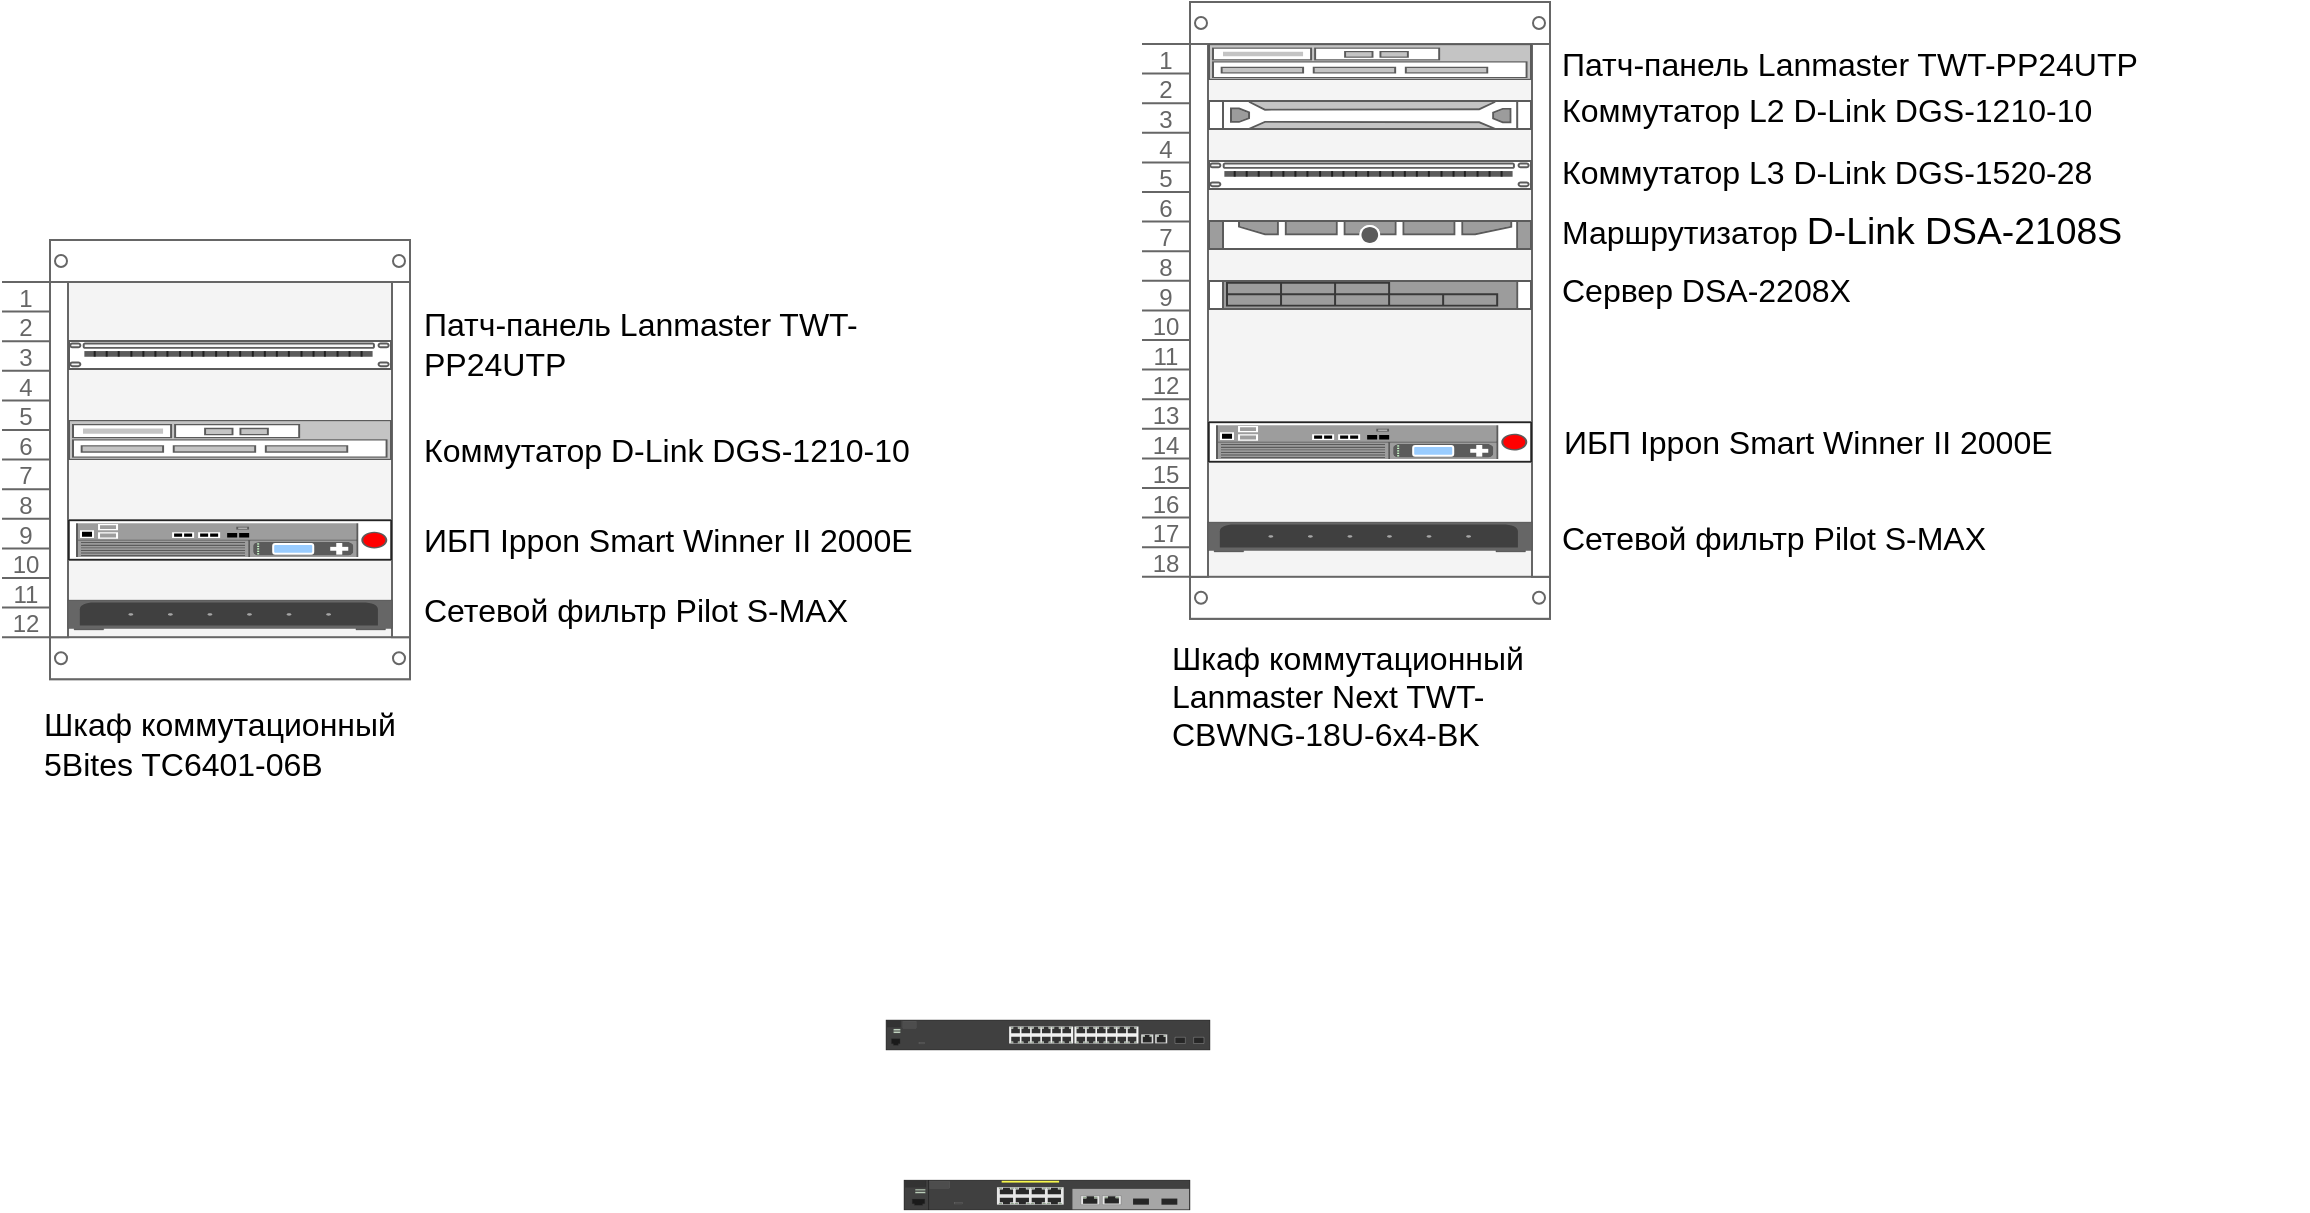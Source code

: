 <mxfile version="24.7.17">
  <diagram name="Страница — 1" id="NJzaKzcTYLXWLCSRMIJb">
    <mxGraphModel dx="1877" dy="1807" grid="1" gridSize="10" guides="1" tooltips="1" connect="1" arrows="1" fold="1" page="1" pageScale="1" pageWidth="827" pageHeight="1169" math="0" shadow="0">
      <root>
        <mxCell id="0" />
        <mxCell id="1" parent="0" />
        <mxCell id="mgKbfFrKjq5zTAM-VCFG-1" value="" style="strokeColor=#666666;html=1;verticalLabelPosition=bottom;labelBackgroundColor=#ffffff;verticalAlign=top;outlineConnect=0;shadow=0;dashed=0;shape=mxgraph.rackGeneral.rackCabinet3;fillColor2=#f4f4f4;container=1;collapsible=0;childLayout=rack;allowGaps=1;marginLeft=33;marginRight=9;marginTop=21;marginBottom=22;textColor=#666666;numDisp=ascend;" parent="1" vertex="1">
          <mxGeometry x="-520" y="-300" width="204" height="219" as="geometry" />
        </mxCell>
        <mxCell id="mgKbfFrKjq5zTAM-VCFG-13" value="" style="strokeColor=#666666;html=1;labelPosition=right;align=left;spacingLeft=15;shadow=0;dashed=0;outlineConnect=0;shape=mxgraph.rack.general.cat5e_rack_mount_patch_panel_24_ports;" parent="mgKbfFrKjq5zTAM-VCFG-1" vertex="1">
          <mxGeometry x="33" y="50" width="162" height="15" as="geometry" />
        </mxCell>
        <mxCell id="mgKbfFrKjq5zTAM-VCFG-12" value="" style="strokeColor=#666666;html=1;labelPosition=right;align=left;spacingLeft=15;shadow=0;dashed=0;outlineConnect=0;shape=mxgraph.rack.general.switches_1;" parent="mgKbfFrKjq5zTAM-VCFG-1" vertex="1">
          <mxGeometry x="33" y="90" width="162" height="20" as="geometry" />
        </mxCell>
        <mxCell id="mgKbfFrKjq5zTAM-VCFG-14" value="" style="strokeColor=#666666;html=1;labelPosition=right;align=left;spacingLeft=15;shadow=0;dashed=0;outlineConnect=0;shape=mxgraph.rack.f5.firepass_4100;" parent="mgKbfFrKjq5zTAM-VCFG-1" vertex="1">
          <mxGeometry x="33" y="140" width="162" height="20" as="geometry" />
        </mxCell>
        <mxCell id="mgKbfFrKjq5zTAM-VCFG-15" value="" style="html=1;verticalLabelPosition=bottom;verticalAlign=top;outlineConnect=0;shadow=0;dashed=0;shape=mxgraph.rack.hpe_aruba.gateways_controllers.aruba_9004_4_port_gbe_gateway_front;" parent="mgKbfFrKjq5zTAM-VCFG-1" vertex="1">
          <mxGeometry x="33" y="180" width="162" height="15" as="geometry" />
        </mxCell>
        <mxCell id="mgKbfFrKjq5zTAM-VCFG-8" value="" style="html=1;verticalLabelPosition=bottom;verticalAlign=top;outlineConnect=0;shadow=0;dashed=0;shape=mxgraph.rack.hpe_aruba.switches.j9774a_2530_8g_poeplus_front;" parent="1" vertex="1">
          <mxGeometry x="-69" y="170" width="143" height="15" as="geometry" />
        </mxCell>
        <mxCell id="mgKbfFrKjq5zTAM-VCFG-7" value="" style="html=1;verticalLabelPosition=bottom;verticalAlign=top;outlineConnect=0;shadow=0;dashed=0;shape=mxgraph.rack.hpe_aruba.switches.j9782a_2530_24_front;" parent="1" vertex="1">
          <mxGeometry x="-78" y="90" width="162" height="15" as="geometry" />
        </mxCell>
        <mxCell id="mgKbfFrKjq5zTAM-VCFG-24" value="&lt;font face=&quot;Helvetica&quot;&gt;&lt;span style=&quot;font-size: 12pt;&quot;&gt;Патч&lt;/span&gt;&lt;span style=&quot;font-size:12.0pt;&lt;br/&gt;font-family:&amp;quot;Times New Roman&amp;quot;,serif;mso-fareast-font-family:&amp;quot;Times New Roman&amp;quot;;&lt;br/&gt;mso-ansi-language:EN-US;mso-fareast-language:RU;mso-bidi-language:AR-SA&quot; lang=&quot;EN-US&quot;&gt;-&lt;/span&gt;&lt;span style=&quot;font-size: 12pt;&quot;&gt;панель&lt;/span&gt;&lt;span style=&quot;font-size: 12pt;&quot; lang=&quot;EN-US&quot;&gt; Lanmaster TWT-PP24UTP&amp;nbsp;&lt;/span&gt;&lt;/font&gt;" style="text;strokeColor=none;fillColor=none;align=left;verticalAlign=middle;spacingLeft=4;spacingRight=4;overflow=hidden;points=[[0,0.5],[1,0.5]];portConstraint=eastwest;rotatable=0;whiteSpace=wrap;html=1;" parent="1" vertex="1">
          <mxGeometry x="-315" y="-270" width="266" height="43" as="geometry" />
        </mxCell>
        <mxCell id="mgKbfFrKjq5zTAM-VCFG-25" value="&lt;font face=&quot;Helvetica&quot; style=&quot;font-size: 16px;&quot;&gt;Коммутатор&amp;nbsp;D-Link DGS-1210-10&amp;nbsp;&lt;/font&gt;" style="text;strokeColor=none;fillColor=none;align=left;verticalAlign=middle;spacingLeft=4;spacingRight=4;overflow=hidden;points=[[0,0.5],[1,0.5]];portConstraint=eastwest;rotatable=0;whiteSpace=wrap;html=1;" parent="1" vertex="1">
          <mxGeometry x="-315" y="-210" width="261" height="30" as="geometry" />
        </mxCell>
        <mxCell id="mgKbfFrKjq5zTAM-VCFG-26" value="&lt;span style=&quot;font-size: 16px;&quot;&gt;&lt;font face=&quot;Helvetica&quot; style=&quot;font-size: 16px;&quot;&gt;ИБП Ippon Smart Winner II 2000E&lt;/font&gt;&lt;/span&gt;" style="text;strokeColor=none;fillColor=none;align=left;verticalAlign=middle;spacingLeft=4;spacingRight=4;overflow=hidden;points=[[0,0.5],[1,0.5]];portConstraint=eastwest;rotatable=0;whiteSpace=wrap;html=1;" parent="1" vertex="1">
          <mxGeometry x="-315" y="-165.5" width="266" height="30" as="geometry" />
        </mxCell>
        <mxCell id="mgKbfFrKjq5zTAM-VCFG-27" value="&lt;font face=&quot;Helvetica&quot; style=&quot;font-size: 16px;&quot;&gt;Сетевой фильтр &lt;span style=&quot;&quot; lang=&quot;EN-US&quot;&gt;Pilot&lt;/span&gt;&lt;span style=&quot;&quot; lang=&quot;EN-US&quot;&gt; &lt;/span&gt;&lt;span style=&quot;&quot; lang=&quot;EN-US&quot;&gt;S&lt;/span&gt;-&lt;span style=&quot;&quot; lang=&quot;EN-US&quot;&gt;MAX&lt;/span&gt;&lt;/font&gt;&lt;span style=&quot;font-size:14.0pt;&lt;br/&gt;font-family:&amp;quot;Times New Roman&amp;quot;,serif;mso-fareast-font-family:&amp;quot;Times New Roman&amp;quot;;&lt;br/&gt;mso-ansi-language:RU;mso-fareast-language:RU;mso-bidi-language:AR-SA&quot; lang=&quot;EN-US&quot;&gt;&lt;/span&gt;" style="text;strokeColor=none;fillColor=none;align=left;verticalAlign=middle;spacingLeft=4;spacingRight=4;overflow=hidden;points=[[0,0.5],[1,0.5]];portConstraint=eastwest;rotatable=0;whiteSpace=wrap;html=1;" parent="1" vertex="1">
          <mxGeometry x="-315" y="-128.5" width="246" height="25.5" as="geometry" />
        </mxCell>
        <mxCell id="mgKbfFrKjq5zTAM-VCFG-31" value="" style="strokeColor=#666666;html=1;verticalLabelPosition=bottom;labelBackgroundColor=#ffffff;verticalAlign=top;outlineConnect=0;shadow=0;dashed=0;shape=mxgraph.rackGeneral.rackCabinet3;fillColor2=#f4f4f4;container=1;collapsible=0;childLayout=rack;allowGaps=1;marginLeft=33;marginRight=9;marginTop=21;marginBottom=22;textColor=#666666;numDisp=ascend;" parent="1" vertex="1">
          <mxGeometry x="50" y="-419" width="204" height="309" as="geometry" />
        </mxCell>
        <mxCell id="mgKbfFrKjq5zTAM-VCFG-33" value="" style="strokeColor=#666666;html=1;labelPosition=right;align=left;spacingLeft=15;shadow=0;dashed=0;outlineConnect=0;shape=mxgraph.rack.general.switches_1;" parent="mgKbfFrKjq5zTAM-VCFG-31" vertex="1">
          <mxGeometry x="33" y="21" width="162" height="18" as="geometry" />
        </mxCell>
        <mxCell id="lp58WHz7Xl1K9UtwYH9o-1" value="" style="shape=mxgraph.rack.hp.hp_proliant_dl320e_g8;html=1;labelPosition=right;align=left;spacingLeft=15;dashed=0;shadow=0;fillColor=#ffffff;" parent="mgKbfFrKjq5zTAM-VCFG-31" vertex="1">
          <mxGeometry x="33" y="49" width="162" height="15" as="geometry" />
        </mxCell>
        <mxCell id="mgKbfFrKjq5zTAM-VCFG-32" value="" style="strokeColor=#666666;html=1;labelPosition=right;align=left;spacingLeft=15;shadow=0;dashed=0;outlineConnect=0;shape=mxgraph.rack.general.cat5e_rack_mount_patch_panel_24_ports;" parent="mgKbfFrKjq5zTAM-VCFG-31" vertex="1">
          <mxGeometry x="33" y="79" width="162" height="15" as="geometry" />
        </mxCell>
        <mxCell id="mgKbfFrKjq5zTAM-VCFG-4" value="" style="strokeColor=#666666;html=1;labelPosition=right;align=left;spacingLeft=15;shadow=0;dashed=0;outlineConnect=0;shape=mxgraph.rack.dell.dell_poweredge_1u;" parent="mgKbfFrKjq5zTAM-VCFG-31" vertex="1">
          <mxGeometry x="33" y="109" width="162" height="15" as="geometry" />
        </mxCell>
        <mxCell id="mgKbfFrKjq5zTAM-VCFG-5" value="" style="shape=mxgraph.rack.hp.hp_proliant_dl360p_g8;html=1;labelPosition=right;align=left;spacingLeft=15;dashed=0;shadow=0;fillColor=#ffffff;" parent="mgKbfFrKjq5zTAM-VCFG-31" vertex="1">
          <mxGeometry x="33" y="139" width="162" height="15" as="geometry" />
        </mxCell>
        <mxCell id="mgKbfFrKjq5zTAM-VCFG-34" value="" style="strokeColor=#666666;html=1;labelPosition=right;align=left;spacingLeft=15;shadow=0;dashed=0;outlineConnect=0;shape=mxgraph.rack.f5.firepass_4100;" parent="mgKbfFrKjq5zTAM-VCFG-31" vertex="1">
          <mxGeometry x="33" y="210" width="162" height="20" as="geometry" />
        </mxCell>
        <mxCell id="mgKbfFrKjq5zTAM-VCFG-35" value="" style="html=1;verticalLabelPosition=bottom;verticalAlign=top;outlineConnect=0;shadow=0;dashed=0;shape=mxgraph.rack.hpe_aruba.gateways_controllers.aruba_9004_4_port_gbe_gateway_front;" parent="mgKbfFrKjq5zTAM-VCFG-31" vertex="1">
          <mxGeometry x="33" y="260" width="162" height="15" as="geometry" />
        </mxCell>
        <mxCell id="mgKbfFrKjq5zTAM-VCFG-36" value="&lt;font face=&quot;Helvetica&quot;&gt;&lt;span style=&quot;font-size: 12pt;&quot;&gt;Патч&lt;/span&gt;&lt;span style=&quot;font-size:12.0pt;&lt;br/&gt;font-family:&amp;quot;Times New Roman&amp;quot;,serif;mso-fareast-font-family:&amp;quot;Times New Roman&amp;quot;;&lt;br/&gt;mso-ansi-language:EN-US;mso-fareast-language:RU;mso-bidi-language:AR-SA&quot; lang=&quot;EN-US&quot;&gt;-&lt;/span&gt;&lt;span style=&quot;font-size: 12pt;&quot;&gt;панель&lt;/span&gt;&lt;span style=&quot;font-size: 12pt;&quot; lang=&quot;EN-US&quot;&gt; Lanmaster TWT-PP24UTP&amp;nbsp;&lt;/span&gt;&lt;/font&gt;" style="text;strokeColor=none;fillColor=none;align=left;verticalAlign=middle;spacingLeft=4;spacingRight=4;overflow=hidden;points=[[0,0.5],[1,0.5]];portConstraint=eastwest;rotatable=0;whiteSpace=wrap;html=1;" parent="1" vertex="1">
          <mxGeometry x="254" y="-400" width="379" height="20" as="geometry" />
        </mxCell>
        <mxCell id="mgKbfFrKjq5zTAM-VCFG-37" value="&lt;font face=&quot;Helvetica&quot; style=&quot;font-size: 16px;&quot;&gt;Коммутатор L2 D-Link DGS-1210-10&amp;nbsp;&lt;/font&gt;" style="text;strokeColor=none;fillColor=none;align=left;verticalAlign=middle;spacingLeft=4;spacingRight=4;overflow=hidden;points=[[0,0.5],[1,0.5]];portConstraint=eastwest;rotatable=0;whiteSpace=wrap;html=1;" parent="1" vertex="1">
          <mxGeometry x="254" y="-380" width="280" height="30" as="geometry" />
        </mxCell>
        <mxCell id="mgKbfFrKjq5zTAM-VCFG-38" value="&lt;span style=&quot;font-size: 16px;&quot;&gt;&lt;font face=&quot;Helvetica&quot; style=&quot;font-size: 16px;&quot;&gt;ИБП Ippon Smart Winner II 2000E&lt;/font&gt;&lt;/span&gt;" style="text;strokeColor=none;fillColor=none;align=left;verticalAlign=middle;spacingLeft=4;spacingRight=4;overflow=hidden;points=[[0,0.5],[1,0.5]];portConstraint=eastwest;rotatable=0;whiteSpace=wrap;html=1;" parent="1" vertex="1">
          <mxGeometry x="254.5" y="-214" width="266" height="30" as="geometry" />
        </mxCell>
        <mxCell id="mgKbfFrKjq5zTAM-VCFG-39" value="&lt;font face=&quot;Helvetica&quot; style=&quot;font-size: 16px;&quot;&gt;Сетевой фильтр &lt;span style=&quot;&quot; lang=&quot;EN-US&quot;&gt;Pilot&lt;/span&gt;&lt;span style=&quot;&quot; lang=&quot;EN-US&quot;&gt; &lt;/span&gt;&lt;span style=&quot;&quot; lang=&quot;EN-US&quot;&gt;S&lt;/span&gt;-&lt;span style=&quot;&quot; lang=&quot;EN-US&quot;&gt;MAX&lt;/span&gt;&lt;/font&gt;&lt;span style=&quot;font-size:14.0pt;&lt;br/&gt;font-family:&amp;quot;Times New Roman&amp;quot;,serif;mso-fareast-font-family:&amp;quot;Times New Roman&amp;quot;;&lt;br/&gt;mso-ansi-language:RU;mso-fareast-language:RU;mso-bidi-language:AR-SA&quot; lang=&quot;EN-US&quot;&gt;&lt;/span&gt;" style="text;strokeColor=none;fillColor=none;align=left;verticalAlign=middle;spacingLeft=4;spacingRight=4;overflow=hidden;points=[[0,0.5],[1,0.5]];portConstraint=eastwest;rotatable=0;whiteSpace=wrap;html=1;" parent="1" vertex="1">
          <mxGeometry x="254" y="-174.5" width="246" height="47.5" as="geometry" />
        </mxCell>
        <mxCell id="mgKbfFrKjq5zTAM-VCFG-40" value="&lt;span style=&quot;font-size: 16px;&quot;&gt;Сервер DSA-2208X&lt;/span&gt;" style="text;strokeColor=none;fillColor=none;align=left;verticalAlign=middle;spacingLeft=4;spacingRight=4;overflow=hidden;points=[[0,0.5],[1,0.5]];portConstraint=eastwest;rotatable=0;whiteSpace=wrap;html=1;" parent="1" vertex="1">
          <mxGeometry x="254" y="-290" width="266" height="30" as="geometry" />
        </mxCell>
        <mxCell id="lp58WHz7Xl1K9UtwYH9o-2" value="&lt;span style=&quot;font-size: 16px;&quot;&gt;Коммутатор L3&amp;nbsp;D-Link DGS-1520-28&lt;/span&gt;" style="text;strokeColor=none;fillColor=none;align=left;verticalAlign=middle;spacingLeft=4;spacingRight=4;overflow=hidden;points=[[0,0.5],[1,0.5]];portConstraint=eastwest;rotatable=0;whiteSpace=wrap;html=1;" parent="1" vertex="1">
          <mxGeometry x="254" y="-349" width="379" height="30" as="geometry" />
        </mxCell>
        <mxCell id="lp58WHz7Xl1K9UtwYH9o-3" value="&lt;span style=&quot;font-size: 16px;&quot;&gt;Шкаф коммутационный&lt;br&gt;Lanmaster Next TWT-CBWNG-18U-6x4-BK&lt;/span&gt;" style="text;strokeColor=none;fillColor=none;align=left;verticalAlign=middle;spacingLeft=4;spacingRight=4;overflow=hidden;points=[[0,0.5],[1,0.5]];portConstraint=eastwest;rotatable=0;whiteSpace=wrap;html=1;" parent="1" vertex="1">
          <mxGeometry x="58.5" y="-104.25" width="200" height="64.25" as="geometry" />
        </mxCell>
        <mxCell id="lp58WHz7Xl1K9UtwYH9o-4" value="&lt;span style=&quot;font-size: 16px;&quot;&gt;Шкаф коммутационный 5Bites TC6401-06B&lt;/span&gt;" style="text;strokeColor=none;fillColor=none;align=left;verticalAlign=middle;spacingLeft=4;spacingRight=4;overflow=hidden;points=[[0,0.5],[1,0.5]];portConstraint=eastwest;rotatable=0;whiteSpace=wrap;html=1;" parent="1" vertex="1">
          <mxGeometry x="-505" y="-70" width="190" height="43" as="geometry" />
        </mxCell>
        <mxCell id="mgKbfFrKjq5zTAM-VCFG-41" value="&lt;font face=&quot;Helvetica&quot;&gt;&lt;span style=&quot;font-size: 16px;&quot;&gt;Маршрутизатор&amp;nbsp;&lt;/span&gt;&lt;span style=&quot;font-size: 14pt;&quot; lang=&quot;EN-US&quot;&gt;D&lt;/span&gt;&lt;span style=&quot;font-size: 14pt;&quot;&gt;-&lt;/span&gt;&lt;span style=&quot;font-size: 14pt;&quot; lang=&quot;EN-US&quot;&gt;Link&lt;/span&gt;&lt;span style=&quot;font-size: 14pt;&quot; lang=&quot;EN-US&quot;&gt; &lt;/span&gt;&lt;span style=&quot;font-size: 14pt;&quot; lang=&quot;EN-US&quot;&gt;DSA&lt;/span&gt;&lt;span style=&quot;font-size: 14pt;&quot;&gt;-2108&lt;/span&gt;&lt;span style=&quot;font-size: 14pt;&quot; lang=&quot;EN-US&quot;&gt;S&lt;/span&gt;&lt;/font&gt;&lt;span style=&quot;font-size:14.0pt;&lt;br/&gt;font-family:&amp;quot;Times New Roman&amp;quot;,serif;mso-fareast-font-family:&amp;quot;Times New Roman&amp;quot;;&lt;br/&gt;mso-ansi-language:RU;mso-fareast-language:RU;mso-bidi-language:AR-SA&quot; lang=&quot;EN-US&quot;&gt;&lt;/span&gt;" style="text;strokeColor=none;fillColor=none;align=left;verticalAlign=middle;spacingLeft=4;spacingRight=4;overflow=hidden;points=[[0,0.5],[1,0.5]];portConstraint=eastwest;rotatable=0;whiteSpace=wrap;html=1;" parent="1" vertex="1">
          <mxGeometry x="254" y="-319" width="299" height="29" as="geometry" />
        </mxCell>
      </root>
    </mxGraphModel>
  </diagram>
</mxfile>
